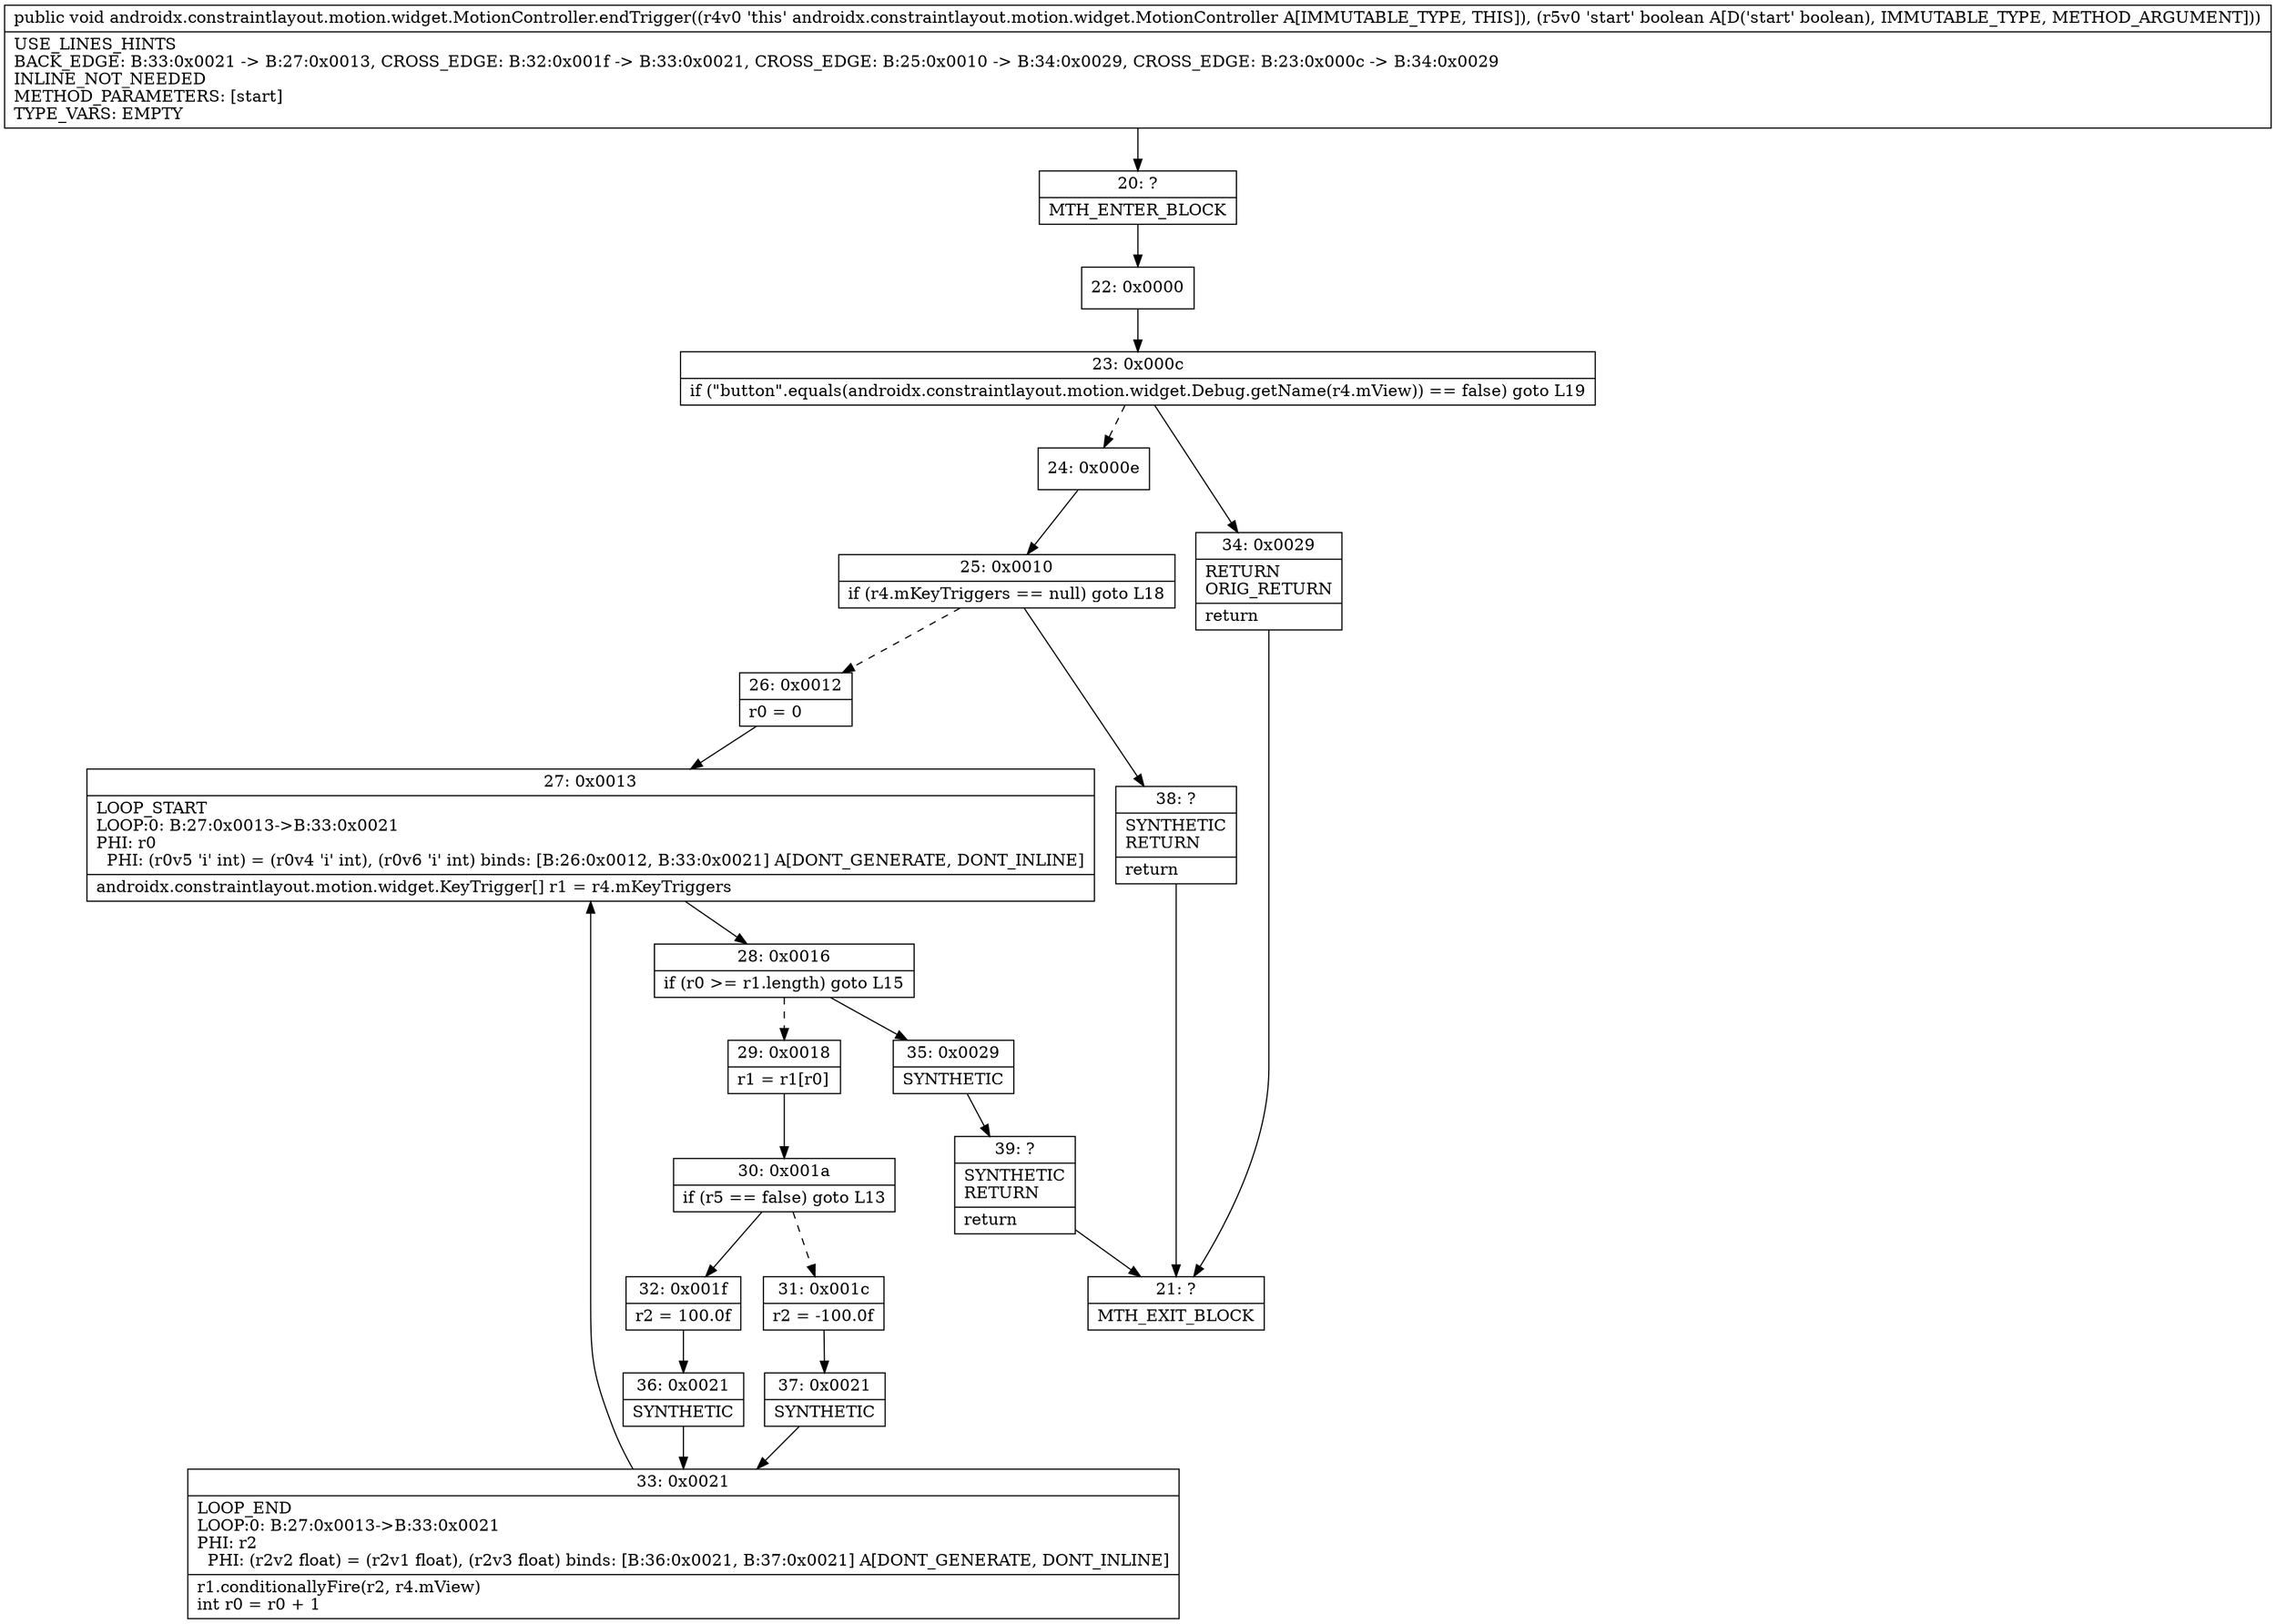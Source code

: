 digraph "CFG forandroidx.constraintlayout.motion.widget.MotionController.endTrigger(Z)V" {
Node_20 [shape=record,label="{20\:\ ?|MTH_ENTER_BLOCK\l}"];
Node_22 [shape=record,label="{22\:\ 0x0000}"];
Node_23 [shape=record,label="{23\:\ 0x000c|if (\"button\".equals(androidx.constraintlayout.motion.widget.Debug.getName(r4.mView)) == false) goto L19\l}"];
Node_24 [shape=record,label="{24\:\ 0x000e}"];
Node_25 [shape=record,label="{25\:\ 0x0010|if (r4.mKeyTriggers == null) goto L18\l}"];
Node_26 [shape=record,label="{26\:\ 0x0012|r0 = 0\l}"];
Node_27 [shape=record,label="{27\:\ 0x0013|LOOP_START\lLOOP:0: B:27:0x0013\-\>B:33:0x0021\lPHI: r0 \l  PHI: (r0v5 'i' int) = (r0v4 'i' int), (r0v6 'i' int) binds: [B:26:0x0012, B:33:0x0021] A[DONT_GENERATE, DONT_INLINE]\l|androidx.constraintlayout.motion.widget.KeyTrigger[] r1 = r4.mKeyTriggers\l}"];
Node_28 [shape=record,label="{28\:\ 0x0016|if (r0 \>= r1.length) goto L15\l}"];
Node_29 [shape=record,label="{29\:\ 0x0018|r1 = r1[r0]\l}"];
Node_30 [shape=record,label="{30\:\ 0x001a|if (r5 == false) goto L13\l}"];
Node_31 [shape=record,label="{31\:\ 0x001c|r2 = \-100.0f\l}"];
Node_37 [shape=record,label="{37\:\ 0x0021|SYNTHETIC\l}"];
Node_33 [shape=record,label="{33\:\ 0x0021|LOOP_END\lLOOP:0: B:27:0x0013\-\>B:33:0x0021\lPHI: r2 \l  PHI: (r2v2 float) = (r2v1 float), (r2v3 float) binds: [B:36:0x0021, B:37:0x0021] A[DONT_GENERATE, DONT_INLINE]\l|r1.conditionallyFire(r2, r4.mView)\lint r0 = r0 + 1\l}"];
Node_32 [shape=record,label="{32\:\ 0x001f|r2 = 100.0f\l}"];
Node_36 [shape=record,label="{36\:\ 0x0021|SYNTHETIC\l}"];
Node_35 [shape=record,label="{35\:\ 0x0029|SYNTHETIC\l}"];
Node_39 [shape=record,label="{39\:\ ?|SYNTHETIC\lRETURN\l|return\l}"];
Node_21 [shape=record,label="{21\:\ ?|MTH_EXIT_BLOCK\l}"];
Node_38 [shape=record,label="{38\:\ ?|SYNTHETIC\lRETURN\l|return\l}"];
Node_34 [shape=record,label="{34\:\ 0x0029|RETURN\lORIG_RETURN\l|return\l}"];
MethodNode[shape=record,label="{public void androidx.constraintlayout.motion.widget.MotionController.endTrigger((r4v0 'this' androidx.constraintlayout.motion.widget.MotionController A[IMMUTABLE_TYPE, THIS]), (r5v0 'start' boolean A[D('start' boolean), IMMUTABLE_TYPE, METHOD_ARGUMENT]))  | USE_LINES_HINTS\lBACK_EDGE: B:33:0x0021 \-\> B:27:0x0013, CROSS_EDGE: B:32:0x001f \-\> B:33:0x0021, CROSS_EDGE: B:25:0x0010 \-\> B:34:0x0029, CROSS_EDGE: B:23:0x000c \-\> B:34:0x0029\lINLINE_NOT_NEEDED\lMETHOD_PARAMETERS: [start]\lTYPE_VARS: EMPTY\l}"];
MethodNode -> Node_20;Node_20 -> Node_22;
Node_22 -> Node_23;
Node_23 -> Node_24[style=dashed];
Node_23 -> Node_34;
Node_24 -> Node_25;
Node_25 -> Node_26[style=dashed];
Node_25 -> Node_38;
Node_26 -> Node_27;
Node_27 -> Node_28;
Node_28 -> Node_29[style=dashed];
Node_28 -> Node_35;
Node_29 -> Node_30;
Node_30 -> Node_31[style=dashed];
Node_30 -> Node_32;
Node_31 -> Node_37;
Node_37 -> Node_33;
Node_33 -> Node_27;
Node_32 -> Node_36;
Node_36 -> Node_33;
Node_35 -> Node_39;
Node_39 -> Node_21;
Node_38 -> Node_21;
Node_34 -> Node_21;
}

